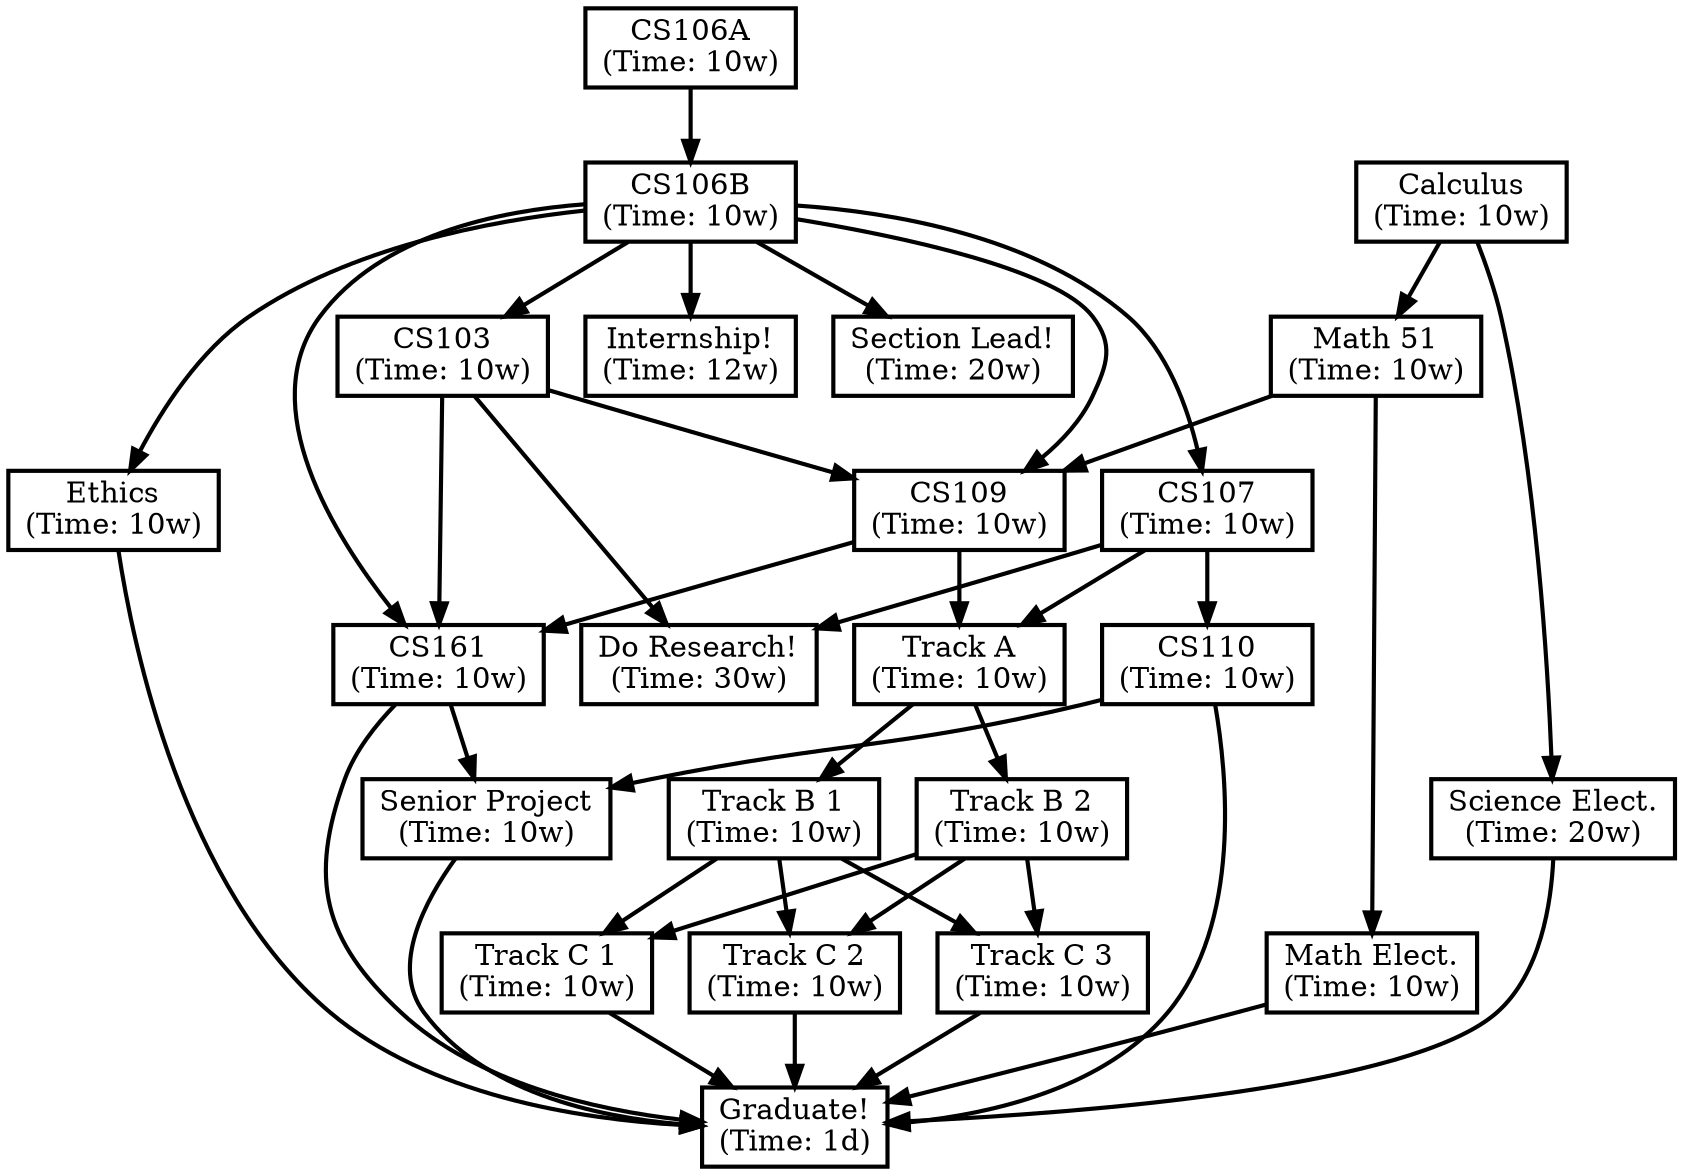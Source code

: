 digraph G { 
  0 [shape=box,penwidth=2,label="CS103\n(Time: 10w)"];
  1 [shape=box,penwidth=2,label="CS106A\n(Time: 10w)"];
  2 [shape=box,penwidth=2,label="CS106B\n(Time: 10w)"];
  3 [shape=box,penwidth=2,label="CS107\n(Time: 10w)"];
  4 [shape=box,penwidth=2,label="CS109\n(Time: 10w)"];
  5 [shape=box,penwidth=2,label="CS110\n(Time: 10w)"];
  6 [shape=box,penwidth=2,label="CS161\n(Time: 10w)"];
  7 [shape=box,penwidth=2,label="Calculus\n(Time: 10w)"];
  8 [shape=box,penwidth=2,label="Do Research!\n(Time: 30w)"];
  9 [shape=box,penwidth=2,label="Ethics\n(Time: 10w)"];
  10 [shape=box,penwidth=2,label="Graduate!\n(Time: 1d)"];
  11 [shape=box,penwidth=2,label="Internship!\n(Time: 12w)"];
  12 [shape=box,penwidth=2,label="Math 51\n(Time: 10w)"];
  13 [shape=box,penwidth=2,label="Math Elect.\n(Time: 10w)"];
  14 [shape=box,penwidth=2,label="Science Elect.\n(Time: 20w)"];
  15 [shape=box,penwidth=2,label="Section Lead!\n(Time: 20w)"];
  16 [shape=box,penwidth=2,label="Senior Project\n(Time: 10w)"];
  17 [shape=box,penwidth=2,label="Track A\n(Time: 10w)"];
  18 [shape=box,penwidth=2,label="Track B 1\n(Time: 10w)"];
  19 [shape=box,penwidth=2,label="Track B 2\n(Time: 10w)"];
  20 [shape=box,penwidth=2,label="Track C 1\n(Time: 10w)"];
  21 [shape=box,penwidth=2,label="Track C 2\n(Time: 10w)"];
  22 [shape=box,penwidth=2,label="Track C 3\n(Time: 10w)"];
  2 -> 0 [style=bold]
  1 -> 2 [style=bold]
  2 -> 3 [style=bold]
  0 -> 4 [style=bold]
  2 -> 4 [style=bold]
  12 -> 4 [style=bold]
  3 -> 5 [style=bold]
  0 -> 6 [style=bold]
  2 -> 6 [style=bold]
  4 -> 6 [style=bold]
  0 -> 8 [style=bold]
  3 -> 8 [style=bold]
  2 -> 9 [style=bold]
  5 -> 10 [style=bold]
  6 -> 10 [style=bold]
  9 -> 10 [style=bold]
  13 -> 10 [style=bold]
  14 -> 10 [style=bold]
  16 -> 10 [style=bold]
  20 -> 10 [style=bold]
  21 -> 10 [style=bold]
  22 -> 10 [style=bold]
  2 -> 11 [style=bold]
  7 -> 12 [style=bold]
  12 -> 13 [style=bold]
  7 -> 14 [style=bold]
  2 -> 15 [style=bold]
  5 -> 16 [style=bold]
  6 -> 16 [style=bold]
  3 -> 17 [style=bold]
  4 -> 17 [style=bold]
  17 -> 18 [style=bold]
  17 -> 19 [style=bold]
  18 -> 20 [style=bold]
  19 -> 20 [style=bold]
  18 -> 21 [style=bold]
  19 -> 21 [style=bold]
  18 -> 22 [style=bold]
  19 -> 22 [style=bold]
}